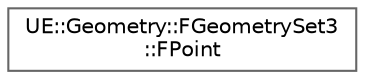 digraph "Graphical Class Hierarchy"
{
 // INTERACTIVE_SVG=YES
 // LATEX_PDF_SIZE
  bgcolor="transparent";
  edge [fontname=Helvetica,fontsize=10,labelfontname=Helvetica,labelfontsize=10];
  node [fontname=Helvetica,fontsize=10,shape=box,height=0.2,width=0.4];
  rankdir="LR";
  Node0 [id="Node000000",label="UE::Geometry::FGeometrySet3\l::FPoint",height=0.2,width=0.4,color="grey40", fillcolor="white", style="filled",URL="$d4/d26/structUE_1_1Geometry_1_1FGeometrySet3_1_1FPoint.html",tooltip=" "];
}
